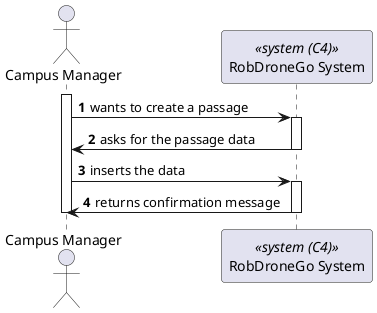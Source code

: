 @startuml us10-level1_processes
autonumber

actor CM as "Campus Manager"
participant SYS as "RobDroneGo System" <<system (C4)>>

activate CM

CM -> SYS : wants to create a passage
activate SYS

CM <- SYS : asks for the passage data
deactivate SYS

CM -> SYS : inserts the data
activate SYS

CM <- SYS : returns confirmation message
deactivate SYS

deactivate CM

@enduml
